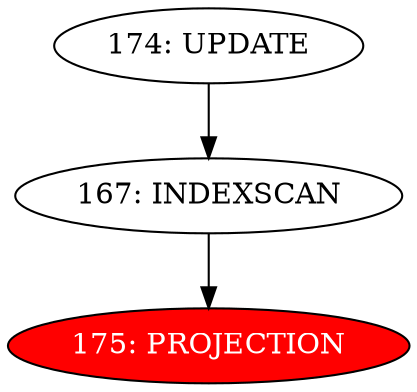 digraph name {
167 [label="167: INDEXSCAN" ];
167 -> 175;
175 [label="175: PROJECTION" fontcolor="white" style="filled" fillcolor="red"];
174 [label="174: UPDATE" ];
174 -> 167;

}

